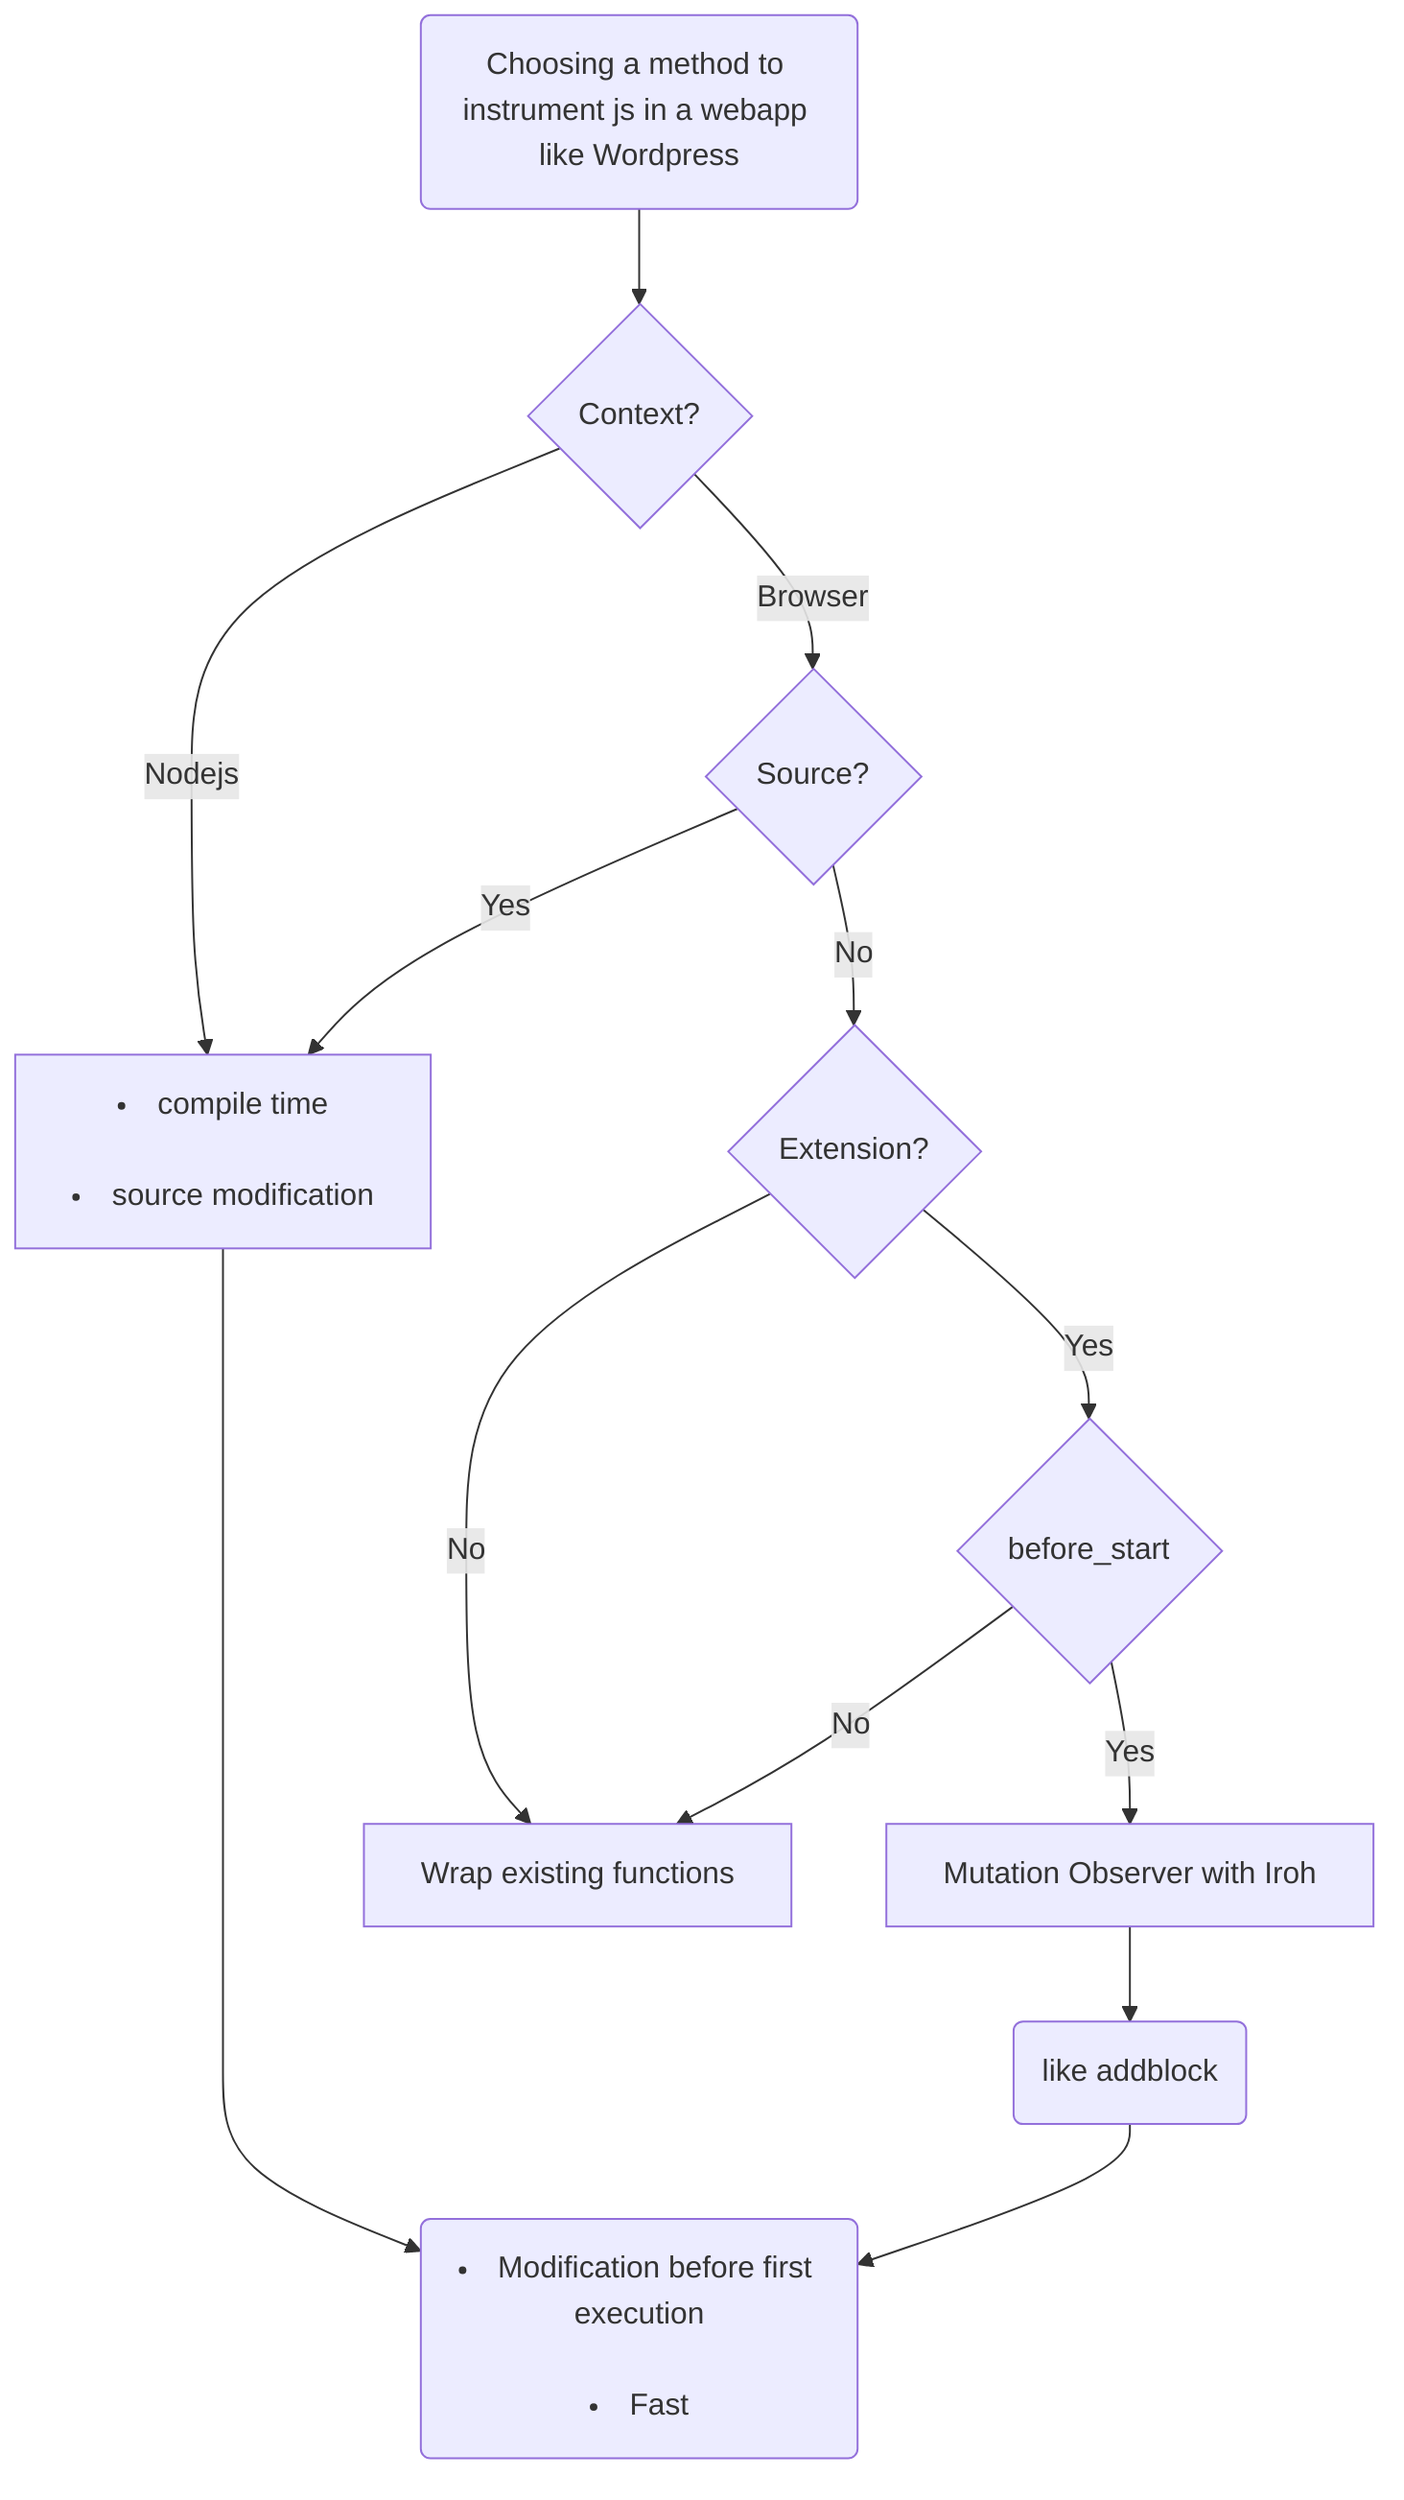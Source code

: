graph TD;
    Start("Choosing a method to instrument js in a webapp like Wordpress")
    Start --> F{Context?}
    F -->|Nodejs| J
    F -->|Browser| H{Source?}
    H -->|Yes| J["
<li>compile time</li>
<li>source modification</li>"]
    H -->|No| K{Extension?}
    K -->|No| O[Wrap existing functions] 
    K -->|Yes| L{before_start}
    L -->|No| O
    L -->|Yes| M[Mutation Observer with Iroh]
    M --> N(like addblock)
    J --> P("
<li>Modification before first execution</li>
<li>Fast</li>")
    N --> P


%%    B1[Modify before first run]
%%    B2[Fast]
%%    B3[General/Simple]
%%    B4[Work everywhere/Dont need maintain]
%%    B5[Special requirements]

%%    J --> B1
%%    J --> B2
%%    J --> B3

%%    M --> B2
%%    M --> B1
%%    M --> B5
%%    M --> B4

%%    O --> B3
%%    O --> B4